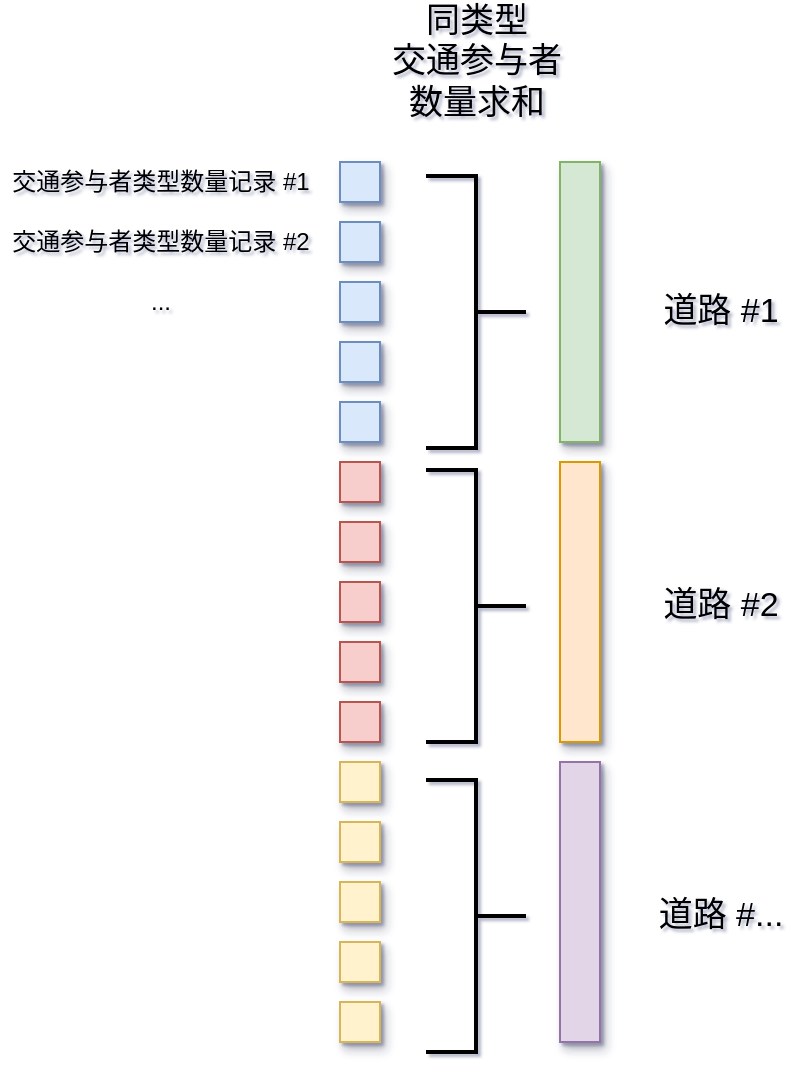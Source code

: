 <mxfile version="20.0.1" type="github">
  <diagram id="zRpgoigiP1IDF4QAEYAz" name="Page-1">
    <mxGraphModel dx="1127" dy="683" grid="1" gridSize="10" guides="1" tooltips="1" connect="1" arrows="1" fold="1" page="1" pageScale="1" pageWidth="827" pageHeight="1169" background="none" math="0" shadow="1">
      <root>
        <mxCell id="0" />
        <mxCell id="1" parent="0" />
        <mxCell id="_yfy8RAhn94L6OliEnwq-40" value="" style="rounded=0;whiteSpace=wrap;html=1;fillColor=#d5e8d4;shadow=1;strokeColor=#82b366;" vertex="1" parent="1">
          <mxGeometry x="470" y="190" width="20" height="140" as="geometry" />
        </mxCell>
        <mxCell id="_yfy8RAhn94L6OliEnwq-41" value="" style="rounded=0;whiteSpace=wrap;html=1;fillColor=#ffe6cc;shadow=1;strokeColor=#d79b00;" vertex="1" parent="1">
          <mxGeometry x="470" y="340" width="20" height="140" as="geometry" />
        </mxCell>
        <mxCell id="_yfy8RAhn94L6OliEnwq-42" value="" style="rounded=0;whiteSpace=wrap;html=1;fillColor=#e1d5e7;shadow=1;strokeColor=#9673a6;" vertex="1" parent="1">
          <mxGeometry x="470" y="490" width="20" height="140" as="geometry" />
        </mxCell>
        <mxCell id="_yfy8RAhn94L6OliEnwq-43" value="" style="rounded=0;whiteSpace=wrap;html=1;fillColor=#dae8fc;shadow=1;strokeColor=#6c8ebf;" vertex="1" parent="1">
          <mxGeometry x="360" y="190" width="20" height="20" as="geometry" />
        </mxCell>
        <mxCell id="_yfy8RAhn94L6OliEnwq-44" value="" style="rounded=0;whiteSpace=wrap;html=1;fillColor=#dae8fc;shadow=1;strokeColor=#6c8ebf;" vertex="1" parent="1">
          <mxGeometry x="360" y="220" width="20" height="20" as="geometry" />
        </mxCell>
        <mxCell id="_yfy8RAhn94L6OliEnwq-45" value="" style="rounded=0;whiteSpace=wrap;html=1;fillColor=#dae8fc;shadow=1;strokeColor=#6c8ebf;" vertex="1" parent="1">
          <mxGeometry x="360" y="250" width="20" height="20" as="geometry" />
        </mxCell>
        <mxCell id="_yfy8RAhn94L6OliEnwq-46" value="" style="rounded=0;whiteSpace=wrap;html=1;fillColor=#dae8fc;shadow=1;strokeColor=#6c8ebf;" vertex="1" parent="1">
          <mxGeometry x="360" y="280" width="20" height="20" as="geometry" />
        </mxCell>
        <mxCell id="_yfy8RAhn94L6OliEnwq-47" value="" style="rounded=0;whiteSpace=wrap;html=1;fillColor=#dae8fc;shadow=1;strokeColor=#6c8ebf;" vertex="1" parent="1">
          <mxGeometry x="360" y="310" width="20" height="20" as="geometry" />
        </mxCell>
        <mxCell id="_yfy8RAhn94L6OliEnwq-48" value="" style="rounded=0;whiteSpace=wrap;html=1;fillColor=#f8cecc;shadow=1;strokeColor=#b85450;" vertex="1" parent="1">
          <mxGeometry x="360" y="340" width="20" height="20" as="geometry" />
        </mxCell>
        <mxCell id="_yfy8RAhn94L6OliEnwq-49" value="" style="rounded=0;whiteSpace=wrap;html=1;fillColor=#f8cecc;shadow=1;strokeColor=#b85450;" vertex="1" parent="1">
          <mxGeometry x="360" y="370" width="20" height="20" as="geometry" />
        </mxCell>
        <mxCell id="_yfy8RAhn94L6OliEnwq-50" value="" style="rounded=0;whiteSpace=wrap;html=1;fillColor=#f8cecc;shadow=1;strokeColor=#b85450;" vertex="1" parent="1">
          <mxGeometry x="360" y="400" width="20" height="20" as="geometry" />
        </mxCell>
        <mxCell id="_yfy8RAhn94L6OliEnwq-51" value="" style="rounded=0;whiteSpace=wrap;html=1;fillColor=#f8cecc;shadow=1;strokeColor=#b85450;" vertex="1" parent="1">
          <mxGeometry x="360" y="430" width="20" height="20" as="geometry" />
        </mxCell>
        <mxCell id="_yfy8RAhn94L6OliEnwq-52" value="" style="rounded=0;whiteSpace=wrap;html=1;fillColor=#f8cecc;shadow=1;strokeColor=#b85450;" vertex="1" parent="1">
          <mxGeometry x="360" y="460" width="20" height="20" as="geometry" />
        </mxCell>
        <mxCell id="_yfy8RAhn94L6OliEnwq-53" value="" style="rounded=0;whiteSpace=wrap;html=1;fillColor=#fff2cc;shadow=1;strokeColor=#d6b656;" vertex="1" parent="1">
          <mxGeometry x="360" y="490" width="20" height="20" as="geometry" />
        </mxCell>
        <mxCell id="_yfy8RAhn94L6OliEnwq-54" value="" style="rounded=0;whiteSpace=wrap;html=1;fillColor=#fff2cc;shadow=1;strokeColor=#d6b656;" vertex="1" parent="1">
          <mxGeometry x="360" y="520" width="20" height="20" as="geometry" />
        </mxCell>
        <mxCell id="_yfy8RAhn94L6OliEnwq-55" value="" style="rounded=0;whiteSpace=wrap;html=1;fillColor=#fff2cc;shadow=1;strokeColor=#d6b656;" vertex="1" parent="1">
          <mxGeometry x="360" y="550" width="20" height="20" as="geometry" />
        </mxCell>
        <mxCell id="_yfy8RAhn94L6OliEnwq-56" value="" style="rounded=0;whiteSpace=wrap;html=1;fillColor=#fff2cc;shadow=1;strokeColor=#d6b656;" vertex="1" parent="1">
          <mxGeometry x="360" y="580" width="20" height="20" as="geometry" />
        </mxCell>
        <mxCell id="_yfy8RAhn94L6OliEnwq-57" value="" style="rounded=0;whiteSpace=wrap;html=1;fillColor=#fff2cc;shadow=1;strokeColor=#d6b656;" vertex="1" parent="1">
          <mxGeometry x="360" y="610" width="20" height="20" as="geometry" />
        </mxCell>
        <mxCell id="_yfy8RAhn94L6OliEnwq-60" value="" style="strokeWidth=2;html=1;shape=mxgraph.flowchart.annotation_2;align=left;labelPosition=right;pointerEvents=1;rotation=90;direction=south;" vertex="1" parent="1">
          <mxGeometry x="360" y="240" width="136" height="50" as="geometry" />
        </mxCell>
        <mxCell id="_yfy8RAhn94L6OliEnwq-61" value="" style="strokeWidth=2;html=1;shape=mxgraph.flowchart.annotation_2;align=left;labelPosition=right;pointerEvents=1;rotation=90;direction=south;" vertex="1" parent="1">
          <mxGeometry x="360" y="387" width="136" height="50" as="geometry" />
        </mxCell>
        <mxCell id="_yfy8RAhn94L6OliEnwq-62" value="" style="strokeWidth=2;html=1;shape=mxgraph.flowchart.annotation_2;align=left;labelPosition=right;pointerEvents=1;rotation=90;direction=south;" vertex="1" parent="1">
          <mxGeometry x="360" y="542" width="136" height="50" as="geometry" />
        </mxCell>
        <mxCell id="_yfy8RAhn94L6OliEnwq-63" value="交通参与者类型数量记录 #1" style="text;html=1;align=center;verticalAlign=middle;resizable=0;points=[];autosize=1;strokeColor=none;fillColor=none;" vertex="1" parent="1">
          <mxGeometry x="190" y="190" width="160" height="20" as="geometry" />
        </mxCell>
        <mxCell id="_yfy8RAhn94L6OliEnwq-64" value="交通参与者类型数量记录 #2" style="text;html=1;align=center;verticalAlign=middle;resizable=0;points=[];autosize=1;strokeColor=none;fillColor=none;" vertex="1" parent="1">
          <mxGeometry x="190" y="220" width="160" height="20" as="geometry" />
        </mxCell>
        <mxCell id="_yfy8RAhn94L6OliEnwq-65" value="&lt;div&gt;...&lt;/div&gt;" style="text;html=1;align=center;verticalAlign=middle;resizable=0;points=[];autosize=1;strokeColor=none;fillColor=none;" vertex="1" parent="1">
          <mxGeometry x="255" y="250" width="30" height="20" as="geometry" />
        </mxCell>
        <mxCell id="_yfy8RAhn94L6OliEnwq-66" value="&lt;font style=&quot;font-size: 17px;&quot;&gt;道路 #1&lt;/font&gt;" style="text;html=1;align=center;verticalAlign=middle;resizable=0;points=[];autosize=1;strokeColor=none;fillColor=none;strokeWidth=17;" vertex="1" parent="1">
          <mxGeometry x="515" y="255" width="70" height="20" as="geometry" />
        </mxCell>
        <mxCell id="_yfy8RAhn94L6OliEnwq-67" value="&lt;font style=&quot;font-size: 17px;&quot;&gt;道路 #2&lt;/font&gt;" style="text;html=1;align=center;verticalAlign=middle;resizable=0;points=[];autosize=1;strokeColor=none;fillColor=none;strokeWidth=17;" vertex="1" parent="1">
          <mxGeometry x="515" y="402" width="70" height="20" as="geometry" />
        </mxCell>
        <mxCell id="_yfy8RAhn94L6OliEnwq-68" value="&lt;font style=&quot;font-size: 17px;&quot;&gt;道路 #...&lt;/font&gt;" style="text;html=1;align=center;verticalAlign=middle;resizable=0;points=[];autosize=1;strokeColor=none;fillColor=none;strokeWidth=17;" vertex="1" parent="1">
          <mxGeometry x="510" y="557" width="80" height="20" as="geometry" />
        </mxCell>
        <mxCell id="_yfy8RAhn94L6OliEnwq-69" value="&lt;div style=&quot;font-size: 17px;&quot;&gt;&lt;font style=&quot;font-size: 17px;&quot;&gt;同类型&lt;/font&gt;&lt;/div&gt;&lt;div style=&quot;font-size: 17px;&quot;&gt;&lt;font style=&quot;font-size: 17px;&quot;&gt;交通参与者&lt;/font&gt;&lt;/div&gt;&lt;div style=&quot;font-size: 17px;&quot;&gt;&lt;font style=&quot;font-size: 17px;&quot;&gt;数量求和&lt;/font&gt;&lt;/div&gt;" style="text;html=1;align=center;verticalAlign=middle;resizable=0;points=[];autosize=1;strokeColor=none;fillColor=none;strokeWidth=5;" vertex="1" parent="1">
          <mxGeometry x="378" y="115" width="100" height="50" as="geometry" />
        </mxCell>
      </root>
    </mxGraphModel>
  </diagram>
</mxfile>
